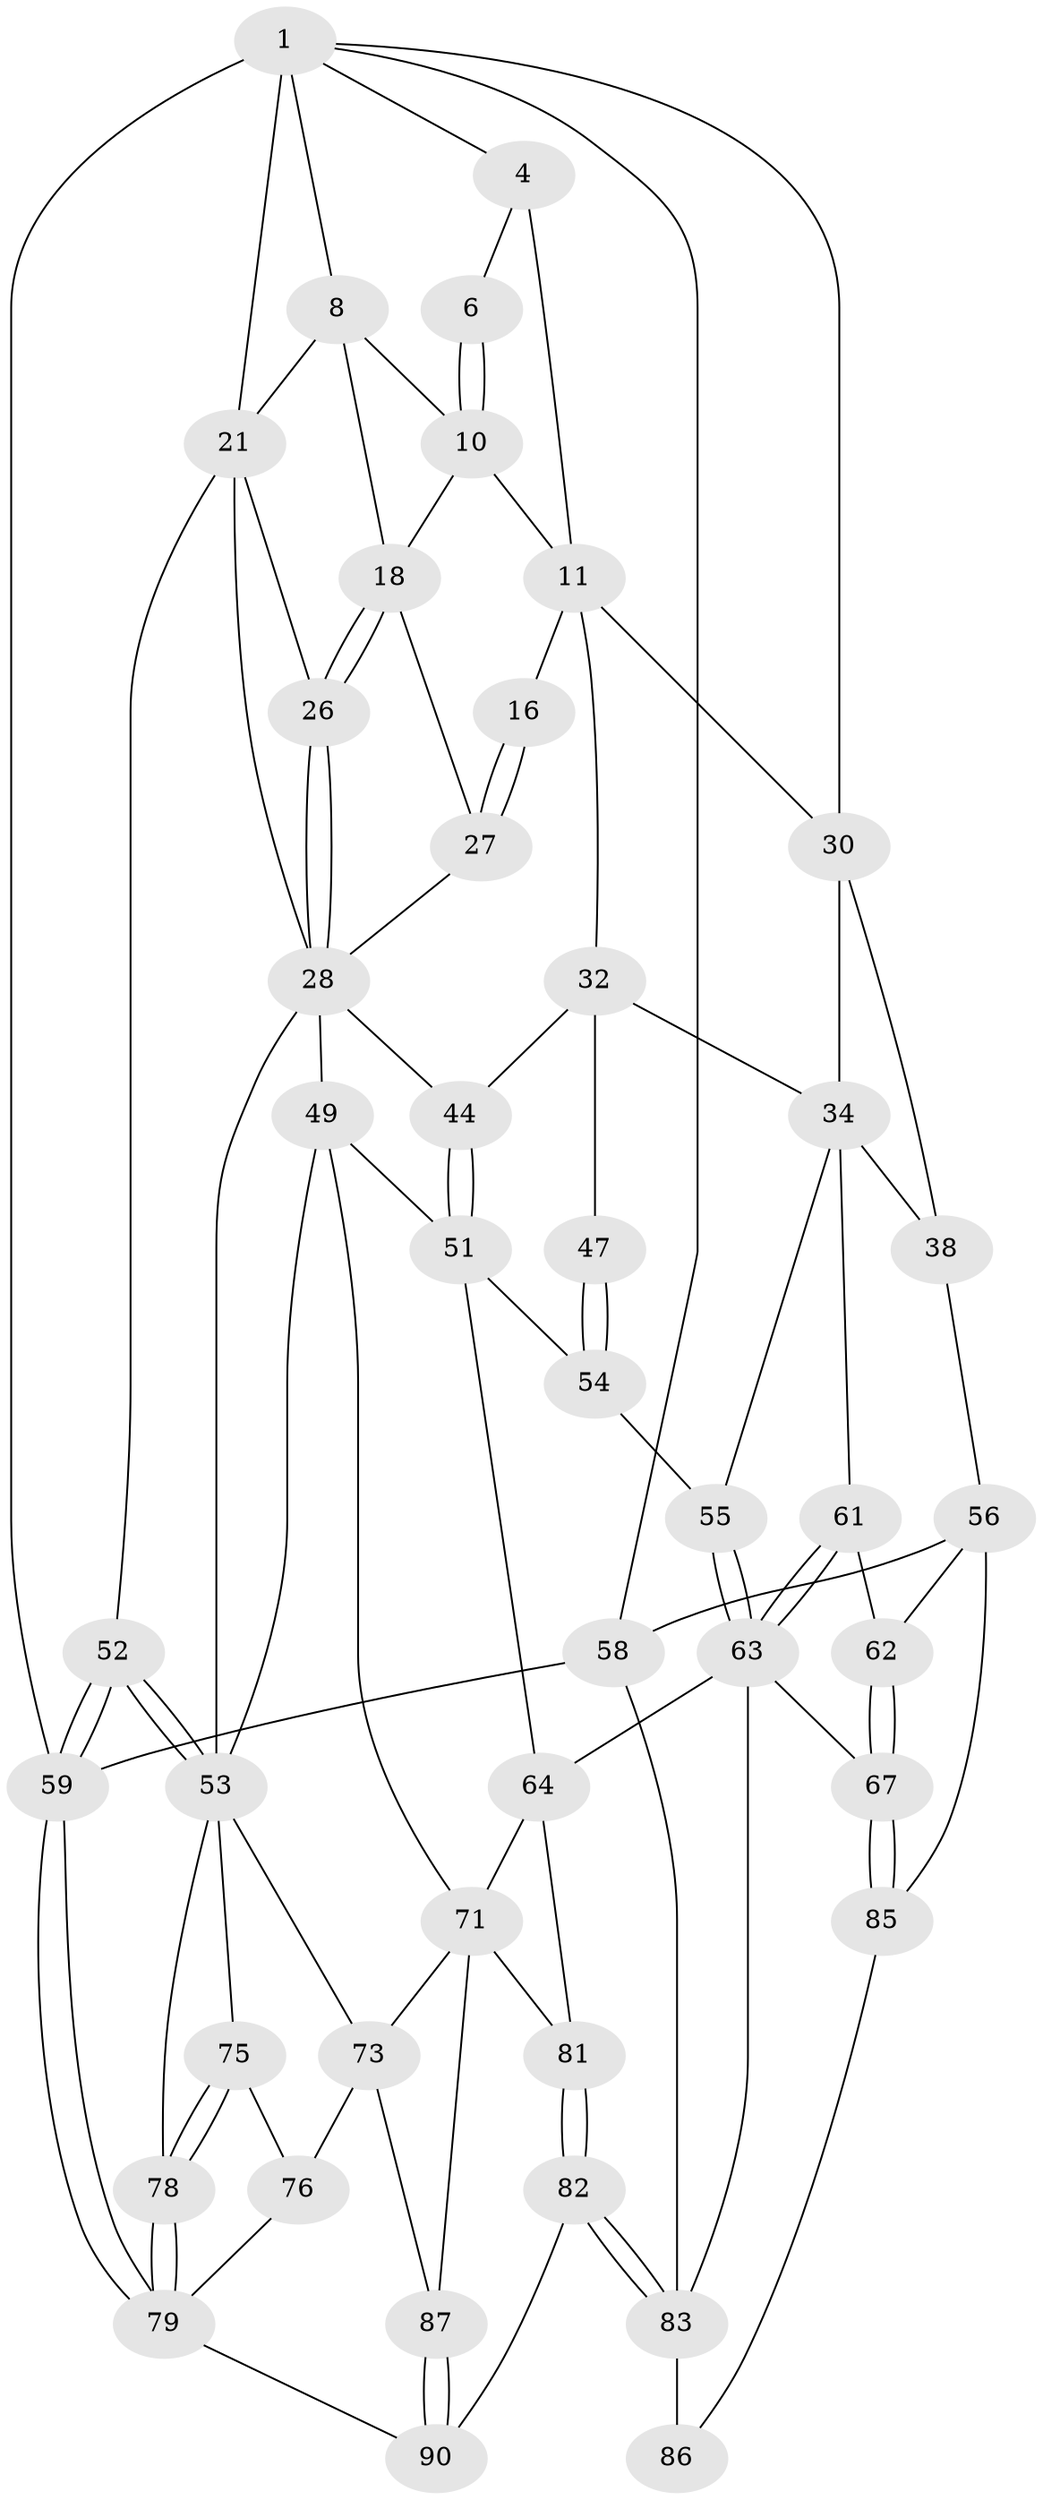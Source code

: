 // original degree distribution, {3: 0.022222222222222223, 6: 0.2222222222222222, 4: 0.24444444444444444, 5: 0.5111111111111111}
// Generated by graph-tools (version 1.1) at 2025/17/03/09/25 04:17:09]
// undirected, 45 vertices, 100 edges
graph export_dot {
graph [start="1"]
  node [color=gray90,style=filled];
  1 [pos="+0.8860464303370125+0",super="+7+2"];
  4 [pos="+0+0",super="+5"];
  6 [pos="+0.581033364327674+0"];
  8 [pos="+0.8488584811889939+0.1509635471807791",super="+9"];
  10 [pos="+0.6330781601014007+0",super="+14"];
  11 [pos="+0.4919505003614885+0",super="+15+12"];
  16 [pos="+0.42909738369348155+0.30902136465884794"];
  18 [pos="+0.6940391266017651+0.22416809316343525",super="+19"];
  21 [pos="+0.8986187219838059+0.11868744129643635",super="+22"];
  26 [pos="+0.7493167892617637+0.29067259195509815"];
  27 [pos="+0.5314787230489224+0.37019366281180904"];
  28 [pos="+0.7578653742890064+0.3927378305059689",super="+29+37"];
  30 [pos="+0.2261884993161045+0.19640899201771023",super="+31"];
  32 [pos="+0.33218502202325134+0.4021910776401691",super="+33+45"];
  34 [pos="+0.17748318181806935+0.3793123078690984",super="+35+41"];
  38 [pos="+0+0.27450577415289396",super="+39"];
  44 [pos="+0.5887541362785023+0.5322837277082808"];
  47 [pos="+0.31354371633040784+0.5655173089435956"];
  49 [pos="+0.7856411968243512+0.6588876488006293",super="+50"];
  51 [pos="+0.5912244780479812+0.6019314849625226",super="+60"];
  52 [pos="+1+0.7474838584705858"];
  53 [pos="+1+0.7027664046871958",super="+68"];
  54 [pos="+0.31863892432357244+0.5863717655443597"];
  55 [pos="+0.28930235763198375+0.6266405438588273"];
  56 [pos="+0+0.6186686341708908",super="+57"];
  58 [pos="+0+1"];
  59 [pos="+1+1"];
  61 [pos="+0.10789467487488162+0.5918572557181684"];
  62 [pos="+0.04576410278864141+0.625338443469332"];
  63 [pos="+0.24915167727175475+0.708971281074363",super="+65"];
  64 [pos="+0.3095471227179646+0.772084681665638",super="+72"];
  67 [pos="+0.10827050776596936+0.7989737452596579"];
  71 [pos="+0.5937984710874309+0.618004538723588",super="+74"];
  73 [pos="+0.7189674226749082+0.8441007855692982",super="+77"];
  75 [pos="+0.8193414181569019+0.8810978326832816"];
  76 [pos="+0.7649729729599577+0.8784316009948748"];
  78 [pos="+0.9029281499513843+0.9700074304538605"];
  79 [pos="+1+1",super="+89"];
  81 [pos="+0.4240750169280388+0.8985122693637353"];
  82 [pos="+0.37955326994320593+1"];
  83 [pos="+0.24968530386533352+1",super="+88+84"];
  85 [pos="+0.08733538797362274+0.8179256841691391"];
  86 [pos="+0.0931825575498236+0.8647333705951352"];
  87 [pos="+0.6470425368566103+0.9665834383212852"];
  90 [pos="+0.6375885469752844+1"];
  1 -- 8;
  1 -- 21 [weight=3];
  1 -- 4;
  1 -- 58;
  1 -- 59;
  1 -- 30;
  4 -- 11 [weight=2];
  4 -- 6;
  6 -- 10;
  6 -- 10;
  8 -- 10;
  8 -- 18;
  8 -- 21;
  10 -- 11;
  10 -- 18;
  11 -- 16 [weight=2];
  11 -- 32;
  11 -- 30;
  16 -- 27;
  16 -- 27;
  18 -- 26;
  18 -- 26;
  18 -- 27;
  21 -- 52;
  21 -- 26;
  21 -- 28;
  26 -- 28;
  26 -- 28;
  27 -- 28;
  28 -- 44;
  28 -- 49;
  28 -- 53;
  30 -- 34;
  30 -- 38;
  32 -- 34 [weight=2];
  32 -- 47 [weight=2];
  32 -- 44;
  34 -- 38 [weight=3];
  34 -- 55;
  34 -- 61;
  38 -- 56;
  44 -- 51;
  44 -- 51;
  47 -- 54;
  47 -- 54;
  49 -- 53;
  49 -- 51;
  49 -- 71;
  51 -- 64;
  51 -- 54;
  52 -- 53;
  52 -- 53;
  52 -- 59;
  52 -- 59;
  53 -- 73;
  53 -- 75;
  53 -- 78;
  54 -- 55;
  55 -- 63;
  55 -- 63;
  56 -- 62;
  56 -- 58;
  56 -- 85;
  58 -- 59;
  58 -- 83;
  59 -- 79;
  59 -- 79;
  61 -- 62;
  61 -- 63;
  61 -- 63;
  62 -- 67;
  62 -- 67;
  63 -- 64;
  63 -- 67;
  63 -- 83;
  64 -- 81;
  64 -- 71;
  67 -- 85;
  67 -- 85;
  71 -- 81;
  71 -- 73;
  71 -- 87;
  73 -- 76;
  73 -- 87;
  75 -- 76;
  75 -- 78;
  75 -- 78;
  76 -- 79;
  78 -- 79;
  78 -- 79;
  79 -- 90;
  81 -- 82;
  81 -- 82;
  82 -- 83;
  82 -- 83;
  82 -- 90;
  83 -- 86 [weight=2];
  85 -- 86;
  87 -- 90;
  87 -- 90;
}
